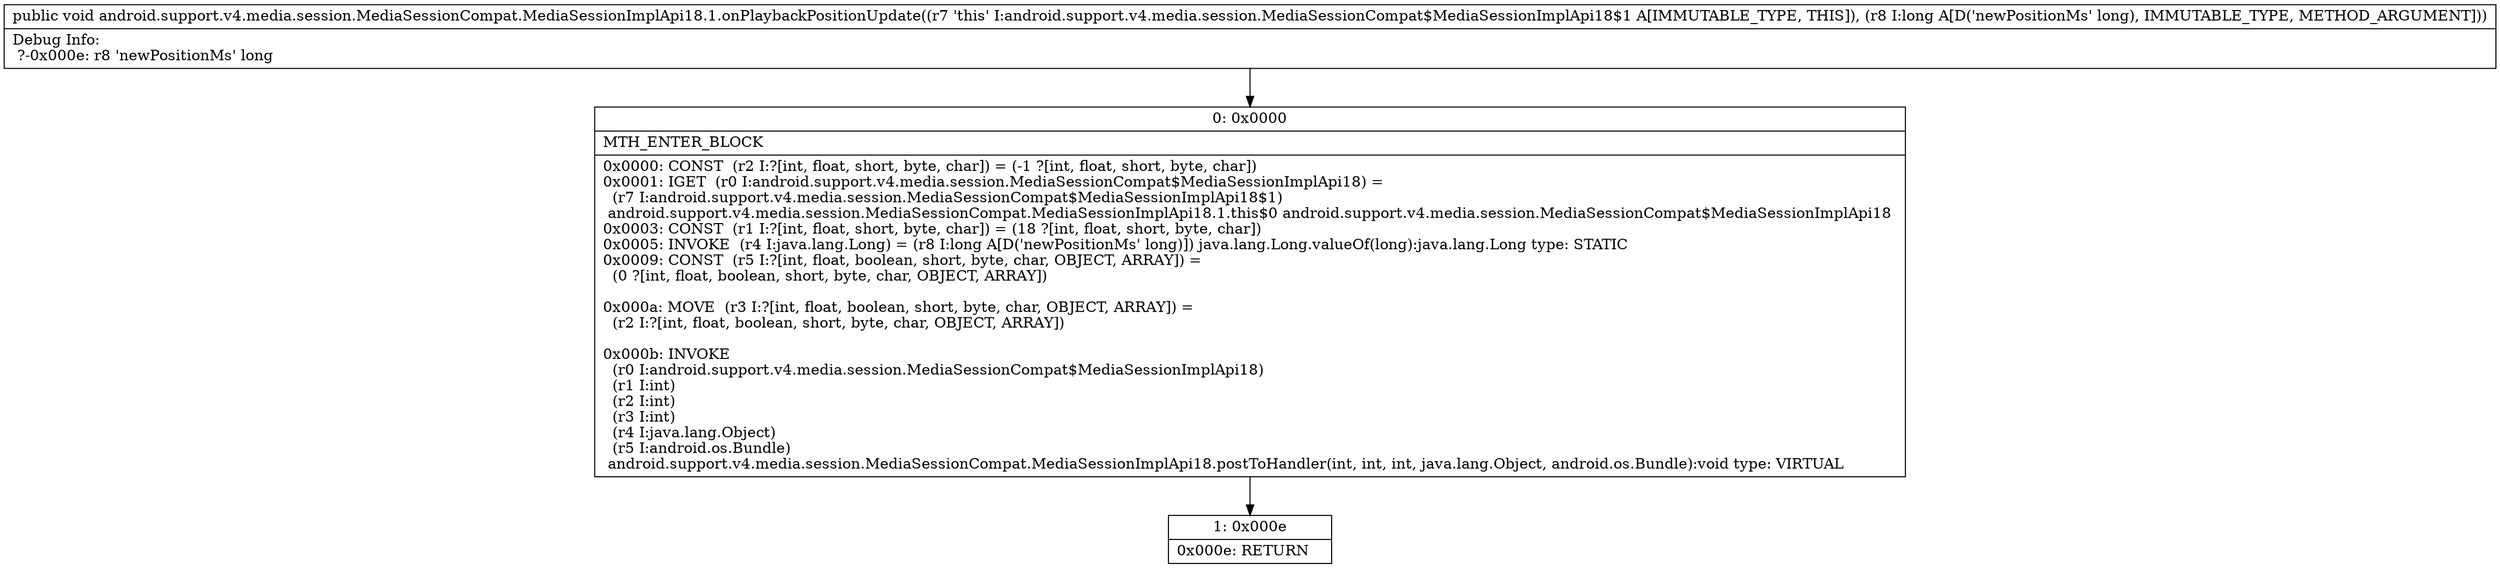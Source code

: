 digraph "CFG forandroid.support.v4.media.session.MediaSessionCompat.MediaSessionImplApi18.1.onPlaybackPositionUpdate(J)V" {
Node_0 [shape=record,label="{0\:\ 0x0000|MTH_ENTER_BLOCK\l|0x0000: CONST  (r2 I:?[int, float, short, byte, char]) = (\-1 ?[int, float, short, byte, char]) \l0x0001: IGET  (r0 I:android.support.v4.media.session.MediaSessionCompat$MediaSessionImplApi18) = \l  (r7 I:android.support.v4.media.session.MediaSessionCompat$MediaSessionImplApi18$1)\l android.support.v4.media.session.MediaSessionCompat.MediaSessionImplApi18.1.this$0 android.support.v4.media.session.MediaSessionCompat$MediaSessionImplApi18 \l0x0003: CONST  (r1 I:?[int, float, short, byte, char]) = (18 ?[int, float, short, byte, char]) \l0x0005: INVOKE  (r4 I:java.lang.Long) = (r8 I:long A[D('newPositionMs' long)]) java.lang.Long.valueOf(long):java.lang.Long type: STATIC \l0x0009: CONST  (r5 I:?[int, float, boolean, short, byte, char, OBJECT, ARRAY]) = \l  (0 ?[int, float, boolean, short, byte, char, OBJECT, ARRAY])\l \l0x000a: MOVE  (r3 I:?[int, float, boolean, short, byte, char, OBJECT, ARRAY]) = \l  (r2 I:?[int, float, boolean, short, byte, char, OBJECT, ARRAY])\l \l0x000b: INVOKE  \l  (r0 I:android.support.v4.media.session.MediaSessionCompat$MediaSessionImplApi18)\l  (r1 I:int)\l  (r2 I:int)\l  (r3 I:int)\l  (r4 I:java.lang.Object)\l  (r5 I:android.os.Bundle)\l android.support.v4.media.session.MediaSessionCompat.MediaSessionImplApi18.postToHandler(int, int, int, java.lang.Object, android.os.Bundle):void type: VIRTUAL \l}"];
Node_1 [shape=record,label="{1\:\ 0x000e|0x000e: RETURN   \l}"];
MethodNode[shape=record,label="{public void android.support.v4.media.session.MediaSessionCompat.MediaSessionImplApi18.1.onPlaybackPositionUpdate((r7 'this' I:android.support.v4.media.session.MediaSessionCompat$MediaSessionImplApi18$1 A[IMMUTABLE_TYPE, THIS]), (r8 I:long A[D('newPositionMs' long), IMMUTABLE_TYPE, METHOD_ARGUMENT]))  | Debug Info:\l  ?\-0x000e: r8 'newPositionMs' long\l}"];
MethodNode -> Node_0;
Node_0 -> Node_1;
}

